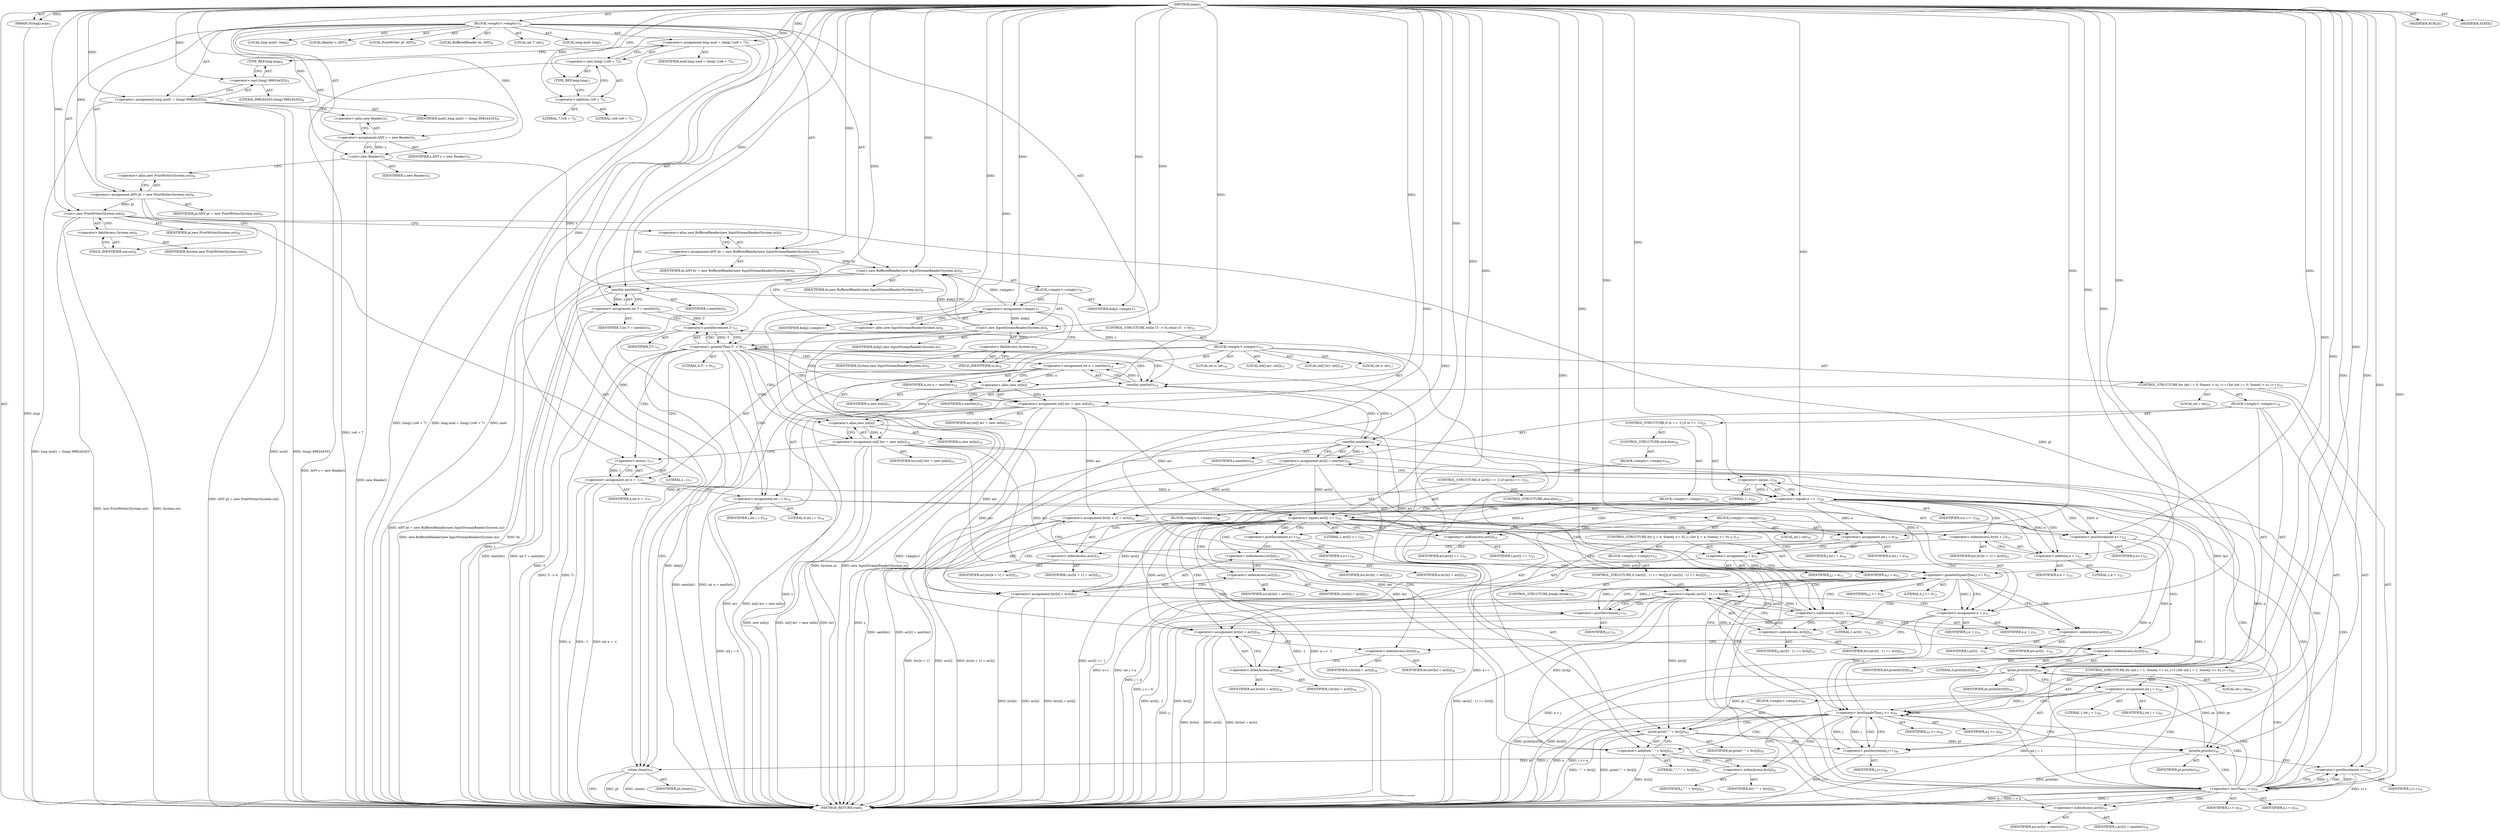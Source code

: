 digraph "main" {  
"23" [label = <(METHOD,main)<SUB>1</SUB>> ]
"24" [label = <(PARAM,String[] args)<SUB>1</SUB>> ]
"25" [label = <(BLOCK,&lt;empty&gt;,&lt;empty&gt;)<SUB>2</SUB>> ]
"26" [label = <(LOCAL,long mod: long)<SUB>3</SUB>> ]
"27" [label = <(&lt;operator&gt;.assignment,long mod = (long) (1e9 + 7))<SUB>3</SUB>> ]
"28" [label = <(IDENTIFIER,mod,long mod = (long) (1e9 + 7))<SUB>3</SUB>> ]
"29" [label = <(&lt;operator&gt;.cast,(long) (1e9 + 7))<SUB>3</SUB>> ]
"30" [label = <(TYPE_REF,long,long)<SUB>3</SUB>> ]
"31" [label = <(&lt;operator&gt;.addition,1e9 + 7)<SUB>3</SUB>> ]
"32" [label = <(LITERAL,1e9,1e9 + 7)<SUB>3</SUB>> ]
"33" [label = <(LITERAL,7,1e9 + 7)<SUB>3</SUB>> ]
"34" [label = <(LOCAL,long mod1: long)<SUB>4</SUB>> ]
"35" [label = <(&lt;operator&gt;.assignment,long mod1 = (long) 998244353)<SUB>4</SUB>> ]
"36" [label = <(IDENTIFIER,mod1,long mod1 = (long) 998244353)<SUB>4</SUB>> ]
"37" [label = <(&lt;operator&gt;.cast,(long) 998244353)<SUB>4</SUB>> ]
"38" [label = <(TYPE_REF,long,long)<SUB>4</SUB>> ]
"39" [label = <(LITERAL,998244353,(long) 998244353)<SUB>4</SUB>> ]
"4" [label = <(LOCAL,Reader s: ANY)<SUB>5</SUB>> ]
"40" [label = <(&lt;operator&gt;.assignment,ANY s = new Reader())<SUB>5</SUB>> ]
"41" [label = <(IDENTIFIER,s,ANY s = new Reader())<SUB>5</SUB>> ]
"42" [label = <(&lt;operator&gt;.alloc,new Reader())<SUB>5</SUB>> ]
"43" [label = <(&lt;init&gt;,new Reader())<SUB>5</SUB>> ]
"3" [label = <(IDENTIFIER,s,new Reader())<SUB>5</SUB>> ]
"6" [label = <(LOCAL,PrintWriter pt: ANY)<SUB>6</SUB>> ]
"44" [label = <(&lt;operator&gt;.assignment,ANY pt = new PrintWriter(System.out))<SUB>6</SUB>> ]
"45" [label = <(IDENTIFIER,pt,ANY pt = new PrintWriter(System.out))<SUB>6</SUB>> ]
"46" [label = <(&lt;operator&gt;.alloc,new PrintWriter(System.out))<SUB>6</SUB>> ]
"47" [label = <(&lt;init&gt;,new PrintWriter(System.out))<SUB>6</SUB>> ]
"5" [label = <(IDENTIFIER,pt,new PrintWriter(System.out))<SUB>6</SUB>> ]
"48" [label = <(&lt;operator&gt;.fieldAccess,System.out)<SUB>6</SUB>> ]
"49" [label = <(IDENTIFIER,System,new PrintWriter(System.out))<SUB>6</SUB>> ]
"50" [label = <(FIELD_IDENTIFIER,out,out)<SUB>6</SUB>> ]
"8" [label = <(LOCAL,BufferedReader br: ANY)<SUB>8</SUB>> ]
"51" [label = <(&lt;operator&gt;.assignment,ANY br = new BufferedReader(new InputStreamReader(System.in)))<SUB>8</SUB>> ]
"52" [label = <(IDENTIFIER,br,ANY br = new BufferedReader(new InputStreamReader(System.in)))<SUB>8</SUB>> ]
"53" [label = <(&lt;operator&gt;.alloc,new BufferedReader(new InputStreamReader(System.in)))<SUB>8</SUB>> ]
"54" [label = <(&lt;init&gt;,new BufferedReader(new InputStreamReader(System.in)))<SUB>8</SUB>> ]
"7" [label = <(IDENTIFIER,br,new BufferedReader(new InputStreamReader(System.in)))<SUB>8</SUB>> ]
"55" [label = <(BLOCK,&lt;empty&gt;,&lt;empty&gt;)<SUB>8</SUB>> ]
"56" [label = <(&lt;operator&gt;.assignment,&lt;empty&gt;)> ]
"57" [label = <(IDENTIFIER,$obj2,&lt;empty&gt;)> ]
"58" [label = <(&lt;operator&gt;.alloc,new InputStreamReader(System.in))<SUB>8</SUB>> ]
"59" [label = <(&lt;init&gt;,new InputStreamReader(System.in))<SUB>8</SUB>> ]
"60" [label = <(IDENTIFIER,$obj2,new InputStreamReader(System.in))> ]
"61" [label = <(&lt;operator&gt;.fieldAccess,System.in)<SUB>8</SUB>> ]
"62" [label = <(IDENTIFIER,System,new InputStreamReader(System.in))<SUB>8</SUB>> ]
"63" [label = <(FIELD_IDENTIFIER,in,in)<SUB>8</SUB>> ]
"64" [label = <(IDENTIFIER,$obj2,&lt;empty&gt;)> ]
"65" [label = <(LOCAL,int T: int)<SUB>9</SUB>> ]
"66" [label = <(&lt;operator&gt;.assignment,int T = nextInt())<SUB>9</SUB>> ]
"67" [label = <(IDENTIFIER,T,int T = nextInt())<SUB>9</SUB>> ]
"68" [label = <(nextInt,nextInt())<SUB>9</SUB>> ]
"69" [label = <(IDENTIFIER,s,nextInt())<SUB>9</SUB>> ]
"70" [label = <(CONTROL_STRUCTURE,while (T-- &gt; 0),while (T-- &gt; 0))<SUB>12</SUB>> ]
"71" [label = <(&lt;operator&gt;.greaterThan,T-- &gt; 0)<SUB>12</SUB>> ]
"72" [label = <(&lt;operator&gt;.postDecrement,T--)<SUB>12</SUB>> ]
"73" [label = <(IDENTIFIER,T,T--)<SUB>12</SUB>> ]
"74" [label = <(LITERAL,0,T-- &gt; 0)<SUB>12</SUB>> ]
"75" [label = <(BLOCK,&lt;empty&gt;,&lt;empty&gt;)<SUB>13</SUB>> ]
"76" [label = <(LOCAL,int n: int)<SUB>14</SUB>> ]
"77" [label = <(&lt;operator&gt;.assignment,int n = nextInt())<SUB>14</SUB>> ]
"78" [label = <(IDENTIFIER,n,int n = nextInt())<SUB>14</SUB>> ]
"79" [label = <(nextInt,nextInt())<SUB>14</SUB>> ]
"80" [label = <(IDENTIFIER,s,nextInt())<SUB>14</SUB>> ]
"81" [label = <(LOCAL,int[] arr: int[])<SUB>15</SUB>> ]
"82" [label = <(&lt;operator&gt;.assignment,int[] arr = new int[n])<SUB>15</SUB>> ]
"83" [label = <(IDENTIFIER,arr,int[] arr = new int[n])<SUB>15</SUB>> ]
"84" [label = <(&lt;operator&gt;.alloc,new int[n])> ]
"85" [label = <(IDENTIFIER,n,new int[n])<SUB>15</SUB>> ]
"86" [label = <(LOCAL,int[] brr: int[])<SUB>16</SUB>> ]
"87" [label = <(&lt;operator&gt;.assignment,int[] brr = new int[n])<SUB>16</SUB>> ]
"88" [label = <(IDENTIFIER,brr,int[] brr = new int[n])<SUB>16</SUB>> ]
"89" [label = <(&lt;operator&gt;.alloc,new int[n])> ]
"90" [label = <(IDENTIFIER,n,new int[n])<SUB>16</SUB>> ]
"91" [label = <(LOCAL,int e: int)<SUB>17</SUB>> ]
"92" [label = <(&lt;operator&gt;.assignment,int e = -1)<SUB>17</SUB>> ]
"93" [label = <(IDENTIFIER,e,int e = -1)<SUB>17</SUB>> ]
"94" [label = <(&lt;operator&gt;.minus,-1)<SUB>17</SUB>> ]
"95" [label = <(LITERAL,1,-1)<SUB>17</SUB>> ]
"96" [label = <(CONTROL_STRUCTURE,for (int i = 0; Some(i &lt; n); i++),for (int i = 0; Some(i &lt; n); i++))<SUB>18</SUB>> ]
"97" [label = <(LOCAL,int i: int)<SUB>18</SUB>> ]
"98" [label = <(&lt;operator&gt;.assignment,int i = 0)<SUB>18</SUB>> ]
"99" [label = <(IDENTIFIER,i,int i = 0)<SUB>18</SUB>> ]
"100" [label = <(LITERAL,0,int i = 0)<SUB>18</SUB>> ]
"101" [label = <(&lt;operator&gt;.lessThan,i &lt; n)<SUB>18</SUB>> ]
"102" [label = <(IDENTIFIER,i,i &lt; n)<SUB>18</SUB>> ]
"103" [label = <(IDENTIFIER,n,i &lt; n)<SUB>18</SUB>> ]
"104" [label = <(&lt;operator&gt;.postIncrement,i++)<SUB>18</SUB>> ]
"105" [label = <(IDENTIFIER,i,i++)<SUB>18</SUB>> ]
"106" [label = <(BLOCK,&lt;empty&gt;,&lt;empty&gt;)<SUB>18</SUB>> ]
"107" [label = <(&lt;operator&gt;.assignment,arr[i] = nextInt())<SUB>19</SUB>> ]
"108" [label = <(&lt;operator&gt;.indexAccess,arr[i])<SUB>19</SUB>> ]
"109" [label = <(IDENTIFIER,arr,arr[i] = nextInt())<SUB>19</SUB>> ]
"110" [label = <(IDENTIFIER,i,arr[i] = nextInt())<SUB>19</SUB>> ]
"111" [label = <(nextInt,nextInt())<SUB>19</SUB>> ]
"112" [label = <(IDENTIFIER,s,nextInt())<SUB>19</SUB>> ]
"113" [label = <(CONTROL_STRUCTURE,if (e == -1),if (e == -1))<SUB>20</SUB>> ]
"114" [label = <(&lt;operator&gt;.equals,e == -1)<SUB>20</SUB>> ]
"115" [label = <(IDENTIFIER,e,e == -1)<SUB>20</SUB>> ]
"116" [label = <(&lt;operator&gt;.minus,-1)<SUB>20</SUB>> ]
"117" [label = <(LITERAL,1,-1)<SUB>20</SUB>> ]
"118" [label = <(BLOCK,&lt;empty&gt;,&lt;empty&gt;)<SUB>20</SUB>> ]
"119" [label = <(&lt;operator&gt;.assignment,brr[e + 1] = arr[i])<SUB>21</SUB>> ]
"120" [label = <(&lt;operator&gt;.indexAccess,brr[e + 1])<SUB>21</SUB>> ]
"121" [label = <(IDENTIFIER,brr,brr[e + 1] = arr[i])<SUB>21</SUB>> ]
"122" [label = <(&lt;operator&gt;.addition,e + 1)<SUB>21</SUB>> ]
"123" [label = <(IDENTIFIER,e,e + 1)<SUB>21</SUB>> ]
"124" [label = <(LITERAL,1,e + 1)<SUB>21</SUB>> ]
"125" [label = <(&lt;operator&gt;.indexAccess,arr[i])<SUB>21</SUB>> ]
"126" [label = <(IDENTIFIER,arr,brr[e + 1] = arr[i])<SUB>21</SUB>> ]
"127" [label = <(IDENTIFIER,i,brr[e + 1] = arr[i])<SUB>21</SUB>> ]
"128" [label = <(&lt;operator&gt;.postIncrement,e++)<SUB>22</SUB>> ]
"129" [label = <(IDENTIFIER,e,e++)<SUB>22</SUB>> ]
"130" [label = <(CONTROL_STRUCTURE,else,else)<SUB>24</SUB>> ]
"131" [label = <(BLOCK,&lt;empty&gt;,&lt;empty&gt;)<SUB>24</SUB>> ]
"132" [label = <(CONTROL_STRUCTURE,if (arr[i] == 1),if (arr[i] == 1))<SUB>25</SUB>> ]
"133" [label = <(&lt;operator&gt;.equals,arr[i] == 1)<SUB>25</SUB>> ]
"134" [label = <(&lt;operator&gt;.indexAccess,arr[i])<SUB>25</SUB>> ]
"135" [label = <(IDENTIFIER,arr,arr[i] == 1)<SUB>25</SUB>> ]
"136" [label = <(IDENTIFIER,i,arr[i] == 1)<SUB>25</SUB>> ]
"137" [label = <(LITERAL,1,arr[i] == 1)<SUB>25</SUB>> ]
"138" [label = <(BLOCK,&lt;empty&gt;,&lt;empty&gt;)<SUB>25</SUB>> ]
"139" [label = <(&lt;operator&gt;.postIncrement,e++)<SUB>26</SUB>> ]
"140" [label = <(IDENTIFIER,e,e++)<SUB>26</SUB>> ]
"141" [label = <(&lt;operator&gt;.assignment,brr[e] = arr[i])<SUB>27</SUB>> ]
"142" [label = <(&lt;operator&gt;.indexAccess,brr[e])<SUB>27</SUB>> ]
"143" [label = <(IDENTIFIER,brr,brr[e] = arr[i])<SUB>27</SUB>> ]
"144" [label = <(IDENTIFIER,e,brr[e] = arr[i])<SUB>27</SUB>> ]
"145" [label = <(&lt;operator&gt;.indexAccess,arr[i])<SUB>27</SUB>> ]
"146" [label = <(IDENTIFIER,arr,brr[e] = arr[i])<SUB>27</SUB>> ]
"147" [label = <(IDENTIFIER,i,brr[e] = arr[i])<SUB>27</SUB>> ]
"148" [label = <(CONTROL_STRUCTURE,else,else)<SUB>29</SUB>> ]
"149" [label = <(BLOCK,&lt;empty&gt;,&lt;empty&gt;)<SUB>29</SUB>> ]
"150" [label = <(LOCAL,int j: int)<SUB>30</SUB>> ]
"151" [label = <(&lt;operator&gt;.assignment,int j = e)<SUB>30</SUB>> ]
"152" [label = <(IDENTIFIER,j,int j = e)<SUB>30</SUB>> ]
"153" [label = <(IDENTIFIER,e,int j = e)<SUB>30</SUB>> ]
"154" [label = <(CONTROL_STRUCTURE,for (j = e; Some(j &gt;= 0); j--),for (j = e; Some(j &gt;= 0); j--))<SUB>31</SUB>> ]
"155" [label = <(&lt;operator&gt;.assignment,j = e)<SUB>31</SUB>> ]
"156" [label = <(IDENTIFIER,j,j = e)<SUB>31</SUB>> ]
"157" [label = <(IDENTIFIER,e,j = e)<SUB>31</SUB>> ]
"158" [label = <(&lt;operator&gt;.greaterEqualsThan,j &gt;= 0)<SUB>31</SUB>> ]
"159" [label = <(IDENTIFIER,j,j &gt;= 0)<SUB>31</SUB>> ]
"160" [label = <(LITERAL,0,j &gt;= 0)<SUB>31</SUB>> ]
"161" [label = <(&lt;operator&gt;.postDecrement,j--)<SUB>31</SUB>> ]
"162" [label = <(IDENTIFIER,j,j--)<SUB>31</SUB>> ]
"163" [label = <(BLOCK,&lt;empty&gt;,&lt;empty&gt;)<SUB>31</SUB>> ]
"164" [label = <(CONTROL_STRUCTURE,if ((arr[i] - 1) == brr[j]),if ((arr[i] - 1) == brr[j]))<SUB>32</SUB>> ]
"165" [label = <(&lt;operator&gt;.equals,(arr[i] - 1) == brr[j])<SUB>32</SUB>> ]
"166" [label = <(&lt;operator&gt;.subtraction,arr[i] - 1)<SUB>32</SUB>> ]
"167" [label = <(&lt;operator&gt;.indexAccess,arr[i])<SUB>32</SUB>> ]
"168" [label = <(IDENTIFIER,arr,arr[i] - 1)<SUB>32</SUB>> ]
"169" [label = <(IDENTIFIER,i,arr[i] - 1)<SUB>32</SUB>> ]
"170" [label = <(LITERAL,1,arr[i] - 1)<SUB>32</SUB>> ]
"171" [label = <(&lt;operator&gt;.indexAccess,brr[j])<SUB>32</SUB>> ]
"172" [label = <(IDENTIFIER,brr,(arr[i] - 1) == brr[j])<SUB>32</SUB>> ]
"173" [label = <(IDENTIFIER,j,(arr[i] - 1) == brr[j])<SUB>32</SUB>> ]
"174" [label = <(CONTROL_STRUCTURE,break;,break;)<SUB>33</SUB>> ]
"175" [label = <(&lt;operator&gt;.assignment,e = j)<SUB>35</SUB>> ]
"176" [label = <(IDENTIFIER,e,e = j)<SUB>35</SUB>> ]
"177" [label = <(IDENTIFIER,j,e = j)<SUB>35</SUB>> ]
"178" [label = <(&lt;operator&gt;.assignment,brr[e] = arr[i])<SUB>36</SUB>> ]
"179" [label = <(&lt;operator&gt;.indexAccess,brr[e])<SUB>36</SUB>> ]
"180" [label = <(IDENTIFIER,brr,brr[e] = arr[i])<SUB>36</SUB>> ]
"181" [label = <(IDENTIFIER,e,brr[e] = arr[i])<SUB>36</SUB>> ]
"182" [label = <(&lt;operator&gt;.indexAccess,arr[i])<SUB>36</SUB>> ]
"183" [label = <(IDENTIFIER,arr,brr[e] = arr[i])<SUB>36</SUB>> ]
"184" [label = <(IDENTIFIER,i,brr[e] = arr[i])<SUB>36</SUB>> ]
"185" [label = <(print,print(brr[0]))<SUB>39</SUB>> ]
"186" [label = <(IDENTIFIER,pt,print(brr[0]))<SUB>39</SUB>> ]
"187" [label = <(&lt;operator&gt;.indexAccess,brr[0])<SUB>39</SUB>> ]
"188" [label = <(IDENTIFIER,brr,print(brr[0]))<SUB>39</SUB>> ]
"189" [label = <(LITERAL,0,print(brr[0]))<SUB>39</SUB>> ]
"190" [label = <(CONTROL_STRUCTURE,for (int j = 1; Some(j &lt;= e); j++),for (int j = 1; Some(j &lt;= e); j++))<SUB>40</SUB>> ]
"191" [label = <(LOCAL,int j: int)<SUB>40</SUB>> ]
"192" [label = <(&lt;operator&gt;.assignment,int j = 1)<SUB>40</SUB>> ]
"193" [label = <(IDENTIFIER,j,int j = 1)<SUB>40</SUB>> ]
"194" [label = <(LITERAL,1,int j = 1)<SUB>40</SUB>> ]
"195" [label = <(&lt;operator&gt;.lessEqualsThan,j &lt;= e)<SUB>40</SUB>> ]
"196" [label = <(IDENTIFIER,j,j &lt;= e)<SUB>40</SUB>> ]
"197" [label = <(IDENTIFIER,e,j &lt;= e)<SUB>40</SUB>> ]
"198" [label = <(&lt;operator&gt;.postIncrement,j++)<SUB>40</SUB>> ]
"199" [label = <(IDENTIFIER,j,j++)<SUB>40</SUB>> ]
"200" [label = <(BLOCK,&lt;empty&gt;,&lt;empty&gt;)<SUB>40</SUB>> ]
"201" [label = <(print,print(&quot;.&quot; + brr[j]))<SUB>41</SUB>> ]
"202" [label = <(IDENTIFIER,pt,print(&quot;.&quot; + brr[j]))<SUB>41</SUB>> ]
"203" [label = <(&lt;operator&gt;.addition,&quot;.&quot; + brr[j])<SUB>41</SUB>> ]
"204" [label = <(LITERAL,&quot;.&quot;,&quot;.&quot; + brr[j])<SUB>41</SUB>> ]
"205" [label = <(&lt;operator&gt;.indexAccess,brr[j])<SUB>41</SUB>> ]
"206" [label = <(IDENTIFIER,brr,&quot;.&quot; + brr[j])<SUB>41</SUB>> ]
"207" [label = <(IDENTIFIER,j,&quot;.&quot; + brr[j])<SUB>41</SUB>> ]
"208" [label = <(println,println())<SUB>43</SUB>> ]
"209" [label = <(IDENTIFIER,pt,println())<SUB>43</SUB>> ]
"210" [label = <(close,close())<SUB>55</SUB>> ]
"211" [label = <(IDENTIFIER,pt,close())<SUB>55</SUB>> ]
"212" [label = <(MODIFIER,PUBLIC)> ]
"213" [label = <(MODIFIER,STATIC)> ]
"214" [label = <(METHOD_RETURN,void)<SUB>1</SUB>> ]
  "23" -> "24"  [ label = "AST: "] 
  "23" -> "25"  [ label = "AST: "] 
  "23" -> "212"  [ label = "AST: "] 
  "23" -> "213"  [ label = "AST: "] 
  "23" -> "214"  [ label = "AST: "] 
  "25" -> "26"  [ label = "AST: "] 
  "25" -> "27"  [ label = "AST: "] 
  "25" -> "34"  [ label = "AST: "] 
  "25" -> "35"  [ label = "AST: "] 
  "25" -> "4"  [ label = "AST: "] 
  "25" -> "40"  [ label = "AST: "] 
  "25" -> "43"  [ label = "AST: "] 
  "25" -> "6"  [ label = "AST: "] 
  "25" -> "44"  [ label = "AST: "] 
  "25" -> "47"  [ label = "AST: "] 
  "25" -> "8"  [ label = "AST: "] 
  "25" -> "51"  [ label = "AST: "] 
  "25" -> "54"  [ label = "AST: "] 
  "25" -> "65"  [ label = "AST: "] 
  "25" -> "66"  [ label = "AST: "] 
  "25" -> "70"  [ label = "AST: "] 
  "25" -> "210"  [ label = "AST: "] 
  "27" -> "28"  [ label = "AST: "] 
  "27" -> "29"  [ label = "AST: "] 
  "29" -> "30"  [ label = "AST: "] 
  "29" -> "31"  [ label = "AST: "] 
  "31" -> "32"  [ label = "AST: "] 
  "31" -> "33"  [ label = "AST: "] 
  "35" -> "36"  [ label = "AST: "] 
  "35" -> "37"  [ label = "AST: "] 
  "37" -> "38"  [ label = "AST: "] 
  "37" -> "39"  [ label = "AST: "] 
  "40" -> "41"  [ label = "AST: "] 
  "40" -> "42"  [ label = "AST: "] 
  "43" -> "3"  [ label = "AST: "] 
  "44" -> "45"  [ label = "AST: "] 
  "44" -> "46"  [ label = "AST: "] 
  "47" -> "5"  [ label = "AST: "] 
  "47" -> "48"  [ label = "AST: "] 
  "48" -> "49"  [ label = "AST: "] 
  "48" -> "50"  [ label = "AST: "] 
  "51" -> "52"  [ label = "AST: "] 
  "51" -> "53"  [ label = "AST: "] 
  "54" -> "7"  [ label = "AST: "] 
  "54" -> "55"  [ label = "AST: "] 
  "55" -> "56"  [ label = "AST: "] 
  "55" -> "59"  [ label = "AST: "] 
  "55" -> "64"  [ label = "AST: "] 
  "56" -> "57"  [ label = "AST: "] 
  "56" -> "58"  [ label = "AST: "] 
  "59" -> "60"  [ label = "AST: "] 
  "59" -> "61"  [ label = "AST: "] 
  "61" -> "62"  [ label = "AST: "] 
  "61" -> "63"  [ label = "AST: "] 
  "66" -> "67"  [ label = "AST: "] 
  "66" -> "68"  [ label = "AST: "] 
  "68" -> "69"  [ label = "AST: "] 
  "70" -> "71"  [ label = "AST: "] 
  "70" -> "75"  [ label = "AST: "] 
  "71" -> "72"  [ label = "AST: "] 
  "71" -> "74"  [ label = "AST: "] 
  "72" -> "73"  [ label = "AST: "] 
  "75" -> "76"  [ label = "AST: "] 
  "75" -> "77"  [ label = "AST: "] 
  "75" -> "81"  [ label = "AST: "] 
  "75" -> "82"  [ label = "AST: "] 
  "75" -> "86"  [ label = "AST: "] 
  "75" -> "87"  [ label = "AST: "] 
  "75" -> "91"  [ label = "AST: "] 
  "75" -> "92"  [ label = "AST: "] 
  "75" -> "96"  [ label = "AST: "] 
  "77" -> "78"  [ label = "AST: "] 
  "77" -> "79"  [ label = "AST: "] 
  "79" -> "80"  [ label = "AST: "] 
  "82" -> "83"  [ label = "AST: "] 
  "82" -> "84"  [ label = "AST: "] 
  "84" -> "85"  [ label = "AST: "] 
  "87" -> "88"  [ label = "AST: "] 
  "87" -> "89"  [ label = "AST: "] 
  "89" -> "90"  [ label = "AST: "] 
  "92" -> "93"  [ label = "AST: "] 
  "92" -> "94"  [ label = "AST: "] 
  "94" -> "95"  [ label = "AST: "] 
  "96" -> "97"  [ label = "AST: "] 
  "96" -> "98"  [ label = "AST: "] 
  "96" -> "101"  [ label = "AST: "] 
  "96" -> "104"  [ label = "AST: "] 
  "96" -> "106"  [ label = "AST: "] 
  "98" -> "99"  [ label = "AST: "] 
  "98" -> "100"  [ label = "AST: "] 
  "101" -> "102"  [ label = "AST: "] 
  "101" -> "103"  [ label = "AST: "] 
  "104" -> "105"  [ label = "AST: "] 
  "106" -> "107"  [ label = "AST: "] 
  "106" -> "113"  [ label = "AST: "] 
  "106" -> "185"  [ label = "AST: "] 
  "106" -> "190"  [ label = "AST: "] 
  "106" -> "208"  [ label = "AST: "] 
  "107" -> "108"  [ label = "AST: "] 
  "107" -> "111"  [ label = "AST: "] 
  "108" -> "109"  [ label = "AST: "] 
  "108" -> "110"  [ label = "AST: "] 
  "111" -> "112"  [ label = "AST: "] 
  "113" -> "114"  [ label = "AST: "] 
  "113" -> "118"  [ label = "AST: "] 
  "113" -> "130"  [ label = "AST: "] 
  "114" -> "115"  [ label = "AST: "] 
  "114" -> "116"  [ label = "AST: "] 
  "116" -> "117"  [ label = "AST: "] 
  "118" -> "119"  [ label = "AST: "] 
  "118" -> "128"  [ label = "AST: "] 
  "119" -> "120"  [ label = "AST: "] 
  "119" -> "125"  [ label = "AST: "] 
  "120" -> "121"  [ label = "AST: "] 
  "120" -> "122"  [ label = "AST: "] 
  "122" -> "123"  [ label = "AST: "] 
  "122" -> "124"  [ label = "AST: "] 
  "125" -> "126"  [ label = "AST: "] 
  "125" -> "127"  [ label = "AST: "] 
  "128" -> "129"  [ label = "AST: "] 
  "130" -> "131"  [ label = "AST: "] 
  "131" -> "132"  [ label = "AST: "] 
  "132" -> "133"  [ label = "AST: "] 
  "132" -> "138"  [ label = "AST: "] 
  "132" -> "148"  [ label = "AST: "] 
  "133" -> "134"  [ label = "AST: "] 
  "133" -> "137"  [ label = "AST: "] 
  "134" -> "135"  [ label = "AST: "] 
  "134" -> "136"  [ label = "AST: "] 
  "138" -> "139"  [ label = "AST: "] 
  "138" -> "141"  [ label = "AST: "] 
  "139" -> "140"  [ label = "AST: "] 
  "141" -> "142"  [ label = "AST: "] 
  "141" -> "145"  [ label = "AST: "] 
  "142" -> "143"  [ label = "AST: "] 
  "142" -> "144"  [ label = "AST: "] 
  "145" -> "146"  [ label = "AST: "] 
  "145" -> "147"  [ label = "AST: "] 
  "148" -> "149"  [ label = "AST: "] 
  "149" -> "150"  [ label = "AST: "] 
  "149" -> "151"  [ label = "AST: "] 
  "149" -> "154"  [ label = "AST: "] 
  "149" -> "175"  [ label = "AST: "] 
  "149" -> "178"  [ label = "AST: "] 
  "151" -> "152"  [ label = "AST: "] 
  "151" -> "153"  [ label = "AST: "] 
  "154" -> "155"  [ label = "AST: "] 
  "154" -> "158"  [ label = "AST: "] 
  "154" -> "161"  [ label = "AST: "] 
  "154" -> "163"  [ label = "AST: "] 
  "155" -> "156"  [ label = "AST: "] 
  "155" -> "157"  [ label = "AST: "] 
  "158" -> "159"  [ label = "AST: "] 
  "158" -> "160"  [ label = "AST: "] 
  "161" -> "162"  [ label = "AST: "] 
  "163" -> "164"  [ label = "AST: "] 
  "164" -> "165"  [ label = "AST: "] 
  "164" -> "174"  [ label = "AST: "] 
  "165" -> "166"  [ label = "AST: "] 
  "165" -> "171"  [ label = "AST: "] 
  "166" -> "167"  [ label = "AST: "] 
  "166" -> "170"  [ label = "AST: "] 
  "167" -> "168"  [ label = "AST: "] 
  "167" -> "169"  [ label = "AST: "] 
  "171" -> "172"  [ label = "AST: "] 
  "171" -> "173"  [ label = "AST: "] 
  "175" -> "176"  [ label = "AST: "] 
  "175" -> "177"  [ label = "AST: "] 
  "178" -> "179"  [ label = "AST: "] 
  "178" -> "182"  [ label = "AST: "] 
  "179" -> "180"  [ label = "AST: "] 
  "179" -> "181"  [ label = "AST: "] 
  "182" -> "183"  [ label = "AST: "] 
  "182" -> "184"  [ label = "AST: "] 
  "185" -> "186"  [ label = "AST: "] 
  "185" -> "187"  [ label = "AST: "] 
  "187" -> "188"  [ label = "AST: "] 
  "187" -> "189"  [ label = "AST: "] 
  "190" -> "191"  [ label = "AST: "] 
  "190" -> "192"  [ label = "AST: "] 
  "190" -> "195"  [ label = "AST: "] 
  "190" -> "198"  [ label = "AST: "] 
  "190" -> "200"  [ label = "AST: "] 
  "192" -> "193"  [ label = "AST: "] 
  "192" -> "194"  [ label = "AST: "] 
  "195" -> "196"  [ label = "AST: "] 
  "195" -> "197"  [ label = "AST: "] 
  "198" -> "199"  [ label = "AST: "] 
  "200" -> "201"  [ label = "AST: "] 
  "201" -> "202"  [ label = "AST: "] 
  "201" -> "203"  [ label = "AST: "] 
  "203" -> "204"  [ label = "AST: "] 
  "203" -> "205"  [ label = "AST: "] 
  "205" -> "206"  [ label = "AST: "] 
  "205" -> "207"  [ label = "AST: "] 
  "208" -> "209"  [ label = "AST: "] 
  "210" -> "211"  [ label = "AST: "] 
  "27" -> "38"  [ label = "CFG: "] 
  "35" -> "42"  [ label = "CFG: "] 
  "40" -> "43"  [ label = "CFG: "] 
  "43" -> "46"  [ label = "CFG: "] 
  "44" -> "50"  [ label = "CFG: "] 
  "47" -> "53"  [ label = "CFG: "] 
  "51" -> "58"  [ label = "CFG: "] 
  "54" -> "68"  [ label = "CFG: "] 
  "66" -> "72"  [ label = "CFG: "] 
  "210" -> "214"  [ label = "CFG: "] 
  "29" -> "27"  [ label = "CFG: "] 
  "37" -> "35"  [ label = "CFG: "] 
  "42" -> "40"  [ label = "CFG: "] 
  "46" -> "44"  [ label = "CFG: "] 
  "48" -> "47"  [ label = "CFG: "] 
  "53" -> "51"  [ label = "CFG: "] 
  "68" -> "66"  [ label = "CFG: "] 
  "71" -> "79"  [ label = "CFG: "] 
  "71" -> "210"  [ label = "CFG: "] 
  "30" -> "31"  [ label = "CFG: "] 
  "31" -> "29"  [ label = "CFG: "] 
  "38" -> "37"  [ label = "CFG: "] 
  "50" -> "48"  [ label = "CFG: "] 
  "56" -> "63"  [ label = "CFG: "] 
  "59" -> "54"  [ label = "CFG: "] 
  "72" -> "71"  [ label = "CFG: "] 
  "77" -> "84"  [ label = "CFG: "] 
  "82" -> "89"  [ label = "CFG: "] 
  "87" -> "94"  [ label = "CFG: "] 
  "92" -> "98"  [ label = "CFG: "] 
  "58" -> "56"  [ label = "CFG: "] 
  "61" -> "59"  [ label = "CFG: "] 
  "79" -> "77"  [ label = "CFG: "] 
  "84" -> "82"  [ label = "CFG: "] 
  "89" -> "87"  [ label = "CFG: "] 
  "94" -> "92"  [ label = "CFG: "] 
  "98" -> "101"  [ label = "CFG: "] 
  "101" -> "72"  [ label = "CFG: "] 
  "101" -> "108"  [ label = "CFG: "] 
  "104" -> "101"  [ label = "CFG: "] 
  "63" -> "61"  [ label = "CFG: "] 
  "107" -> "116"  [ label = "CFG: "] 
  "185" -> "192"  [ label = "CFG: "] 
  "208" -> "104"  [ label = "CFG: "] 
  "108" -> "111"  [ label = "CFG: "] 
  "111" -> "107"  [ label = "CFG: "] 
  "114" -> "122"  [ label = "CFG: "] 
  "114" -> "134"  [ label = "CFG: "] 
  "187" -> "185"  [ label = "CFG: "] 
  "192" -> "195"  [ label = "CFG: "] 
  "195" -> "205"  [ label = "CFG: "] 
  "195" -> "208"  [ label = "CFG: "] 
  "198" -> "195"  [ label = "CFG: "] 
  "116" -> "114"  [ label = "CFG: "] 
  "119" -> "128"  [ label = "CFG: "] 
  "128" -> "187"  [ label = "CFG: "] 
  "201" -> "198"  [ label = "CFG: "] 
  "120" -> "125"  [ label = "CFG: "] 
  "125" -> "119"  [ label = "CFG: "] 
  "203" -> "201"  [ label = "CFG: "] 
  "122" -> "120"  [ label = "CFG: "] 
  "133" -> "139"  [ label = "CFG: "] 
  "133" -> "151"  [ label = "CFG: "] 
  "205" -> "203"  [ label = "CFG: "] 
  "134" -> "133"  [ label = "CFG: "] 
  "139" -> "142"  [ label = "CFG: "] 
  "141" -> "187"  [ label = "CFG: "] 
  "142" -> "145"  [ label = "CFG: "] 
  "145" -> "141"  [ label = "CFG: "] 
  "151" -> "155"  [ label = "CFG: "] 
  "175" -> "179"  [ label = "CFG: "] 
  "178" -> "187"  [ label = "CFG: "] 
  "155" -> "158"  [ label = "CFG: "] 
  "158" -> "167"  [ label = "CFG: "] 
  "158" -> "175"  [ label = "CFG: "] 
  "161" -> "158"  [ label = "CFG: "] 
  "179" -> "182"  [ label = "CFG: "] 
  "182" -> "178"  [ label = "CFG: "] 
  "165" -> "175"  [ label = "CFG: "] 
  "165" -> "161"  [ label = "CFG: "] 
  "166" -> "171"  [ label = "CFG: "] 
  "171" -> "165"  [ label = "CFG: "] 
  "167" -> "166"  [ label = "CFG: "] 
  "23" -> "30"  [ label = "CFG: "] 
  "24" -> "214"  [ label = "DDG: args"] 
  "27" -> "214"  [ label = "DDG: mod"] 
  "29" -> "214"  [ label = "DDG: 1e9 + 7"] 
  "27" -> "214"  [ label = "DDG: (long) (1e9 + 7)"] 
  "27" -> "214"  [ label = "DDG: long mod = (long) (1e9 + 7)"] 
  "35" -> "214"  [ label = "DDG: mod1"] 
  "35" -> "214"  [ label = "DDG: (long) 998244353"] 
  "35" -> "214"  [ label = "DDG: long mod1 = (long) 998244353"] 
  "40" -> "214"  [ label = "DDG: ANY s = new Reader()"] 
  "43" -> "214"  [ label = "DDG: new Reader()"] 
  "44" -> "214"  [ label = "DDG: ANY pt = new PrintWriter(System.out)"] 
  "47" -> "214"  [ label = "DDG: System.out"] 
  "47" -> "214"  [ label = "DDG: new PrintWriter(System.out)"] 
  "51" -> "214"  [ label = "DDG: ANY br = new BufferedReader(new InputStreamReader(System.in))"] 
  "54" -> "214"  [ label = "DDG: br"] 
  "56" -> "214"  [ label = "DDG: &lt;empty&gt;"] 
  "59" -> "214"  [ label = "DDG: $obj2"] 
  "59" -> "214"  [ label = "DDG: System.in"] 
  "59" -> "214"  [ label = "DDG: new InputStreamReader(System.in)"] 
  "54" -> "214"  [ label = "DDG: new BufferedReader(new InputStreamReader(System.in))"] 
  "68" -> "214"  [ label = "DDG: s"] 
  "66" -> "214"  [ label = "DDG: nextInt()"] 
  "66" -> "214"  [ label = "DDG: int T = nextInt()"] 
  "72" -> "214"  [ label = "DDG: T"] 
  "71" -> "214"  [ label = "DDG: T--"] 
  "71" -> "214"  [ label = "DDG: T-- &gt; 0"] 
  "210" -> "214"  [ label = "DDG: pt"] 
  "210" -> "214"  [ label = "DDG: close()"] 
  "79" -> "214"  [ label = "DDG: s"] 
  "77" -> "214"  [ label = "DDG: nextInt()"] 
  "77" -> "214"  [ label = "DDG: int n = nextInt()"] 
  "82" -> "214"  [ label = "DDG: arr"] 
  "82" -> "214"  [ label = "DDG: int[] arr = new int[n]"] 
  "87" -> "214"  [ label = "DDG: brr"] 
  "87" -> "214"  [ label = "DDG: new int[n]"] 
  "87" -> "214"  [ label = "DDG: int[] brr = new int[n]"] 
  "92" -> "214"  [ label = "DDG: e"] 
  "92" -> "214"  [ label = "DDG: -1"] 
  "92" -> "214"  [ label = "DDG: int e = -1"] 
  "98" -> "214"  [ label = "DDG: int i = 0"] 
  "101" -> "214"  [ label = "DDG: i"] 
  "101" -> "214"  [ label = "DDG: n"] 
  "101" -> "214"  [ label = "DDG: i &lt; n"] 
  "111" -> "214"  [ label = "DDG: s"] 
  "107" -> "214"  [ label = "DDG: nextInt()"] 
  "107" -> "214"  [ label = "DDG: arr[i] = nextInt()"] 
  "114" -> "214"  [ label = "DDG: -1"] 
  "114" -> "214"  [ label = "DDG: e == -1"] 
  "133" -> "214"  [ label = "DDG: arr[i] == 1"] 
  "151" -> "214"  [ label = "DDG: int j = e"] 
  "155" -> "214"  [ label = "DDG: j = e"] 
  "158" -> "214"  [ label = "DDG: j &gt;= 0"] 
  "165" -> "214"  [ label = "DDG: arr[i] - 1"] 
  "165" -> "214"  [ label = "DDG: brr[j]"] 
  "165" -> "214"  [ label = "DDG: (arr[i] - 1) == brr[j]"] 
  "161" -> "214"  [ label = "DDG: j--"] 
  "175" -> "214"  [ label = "DDG: e = j"] 
  "178" -> "214"  [ label = "DDG: brr[e]"] 
  "178" -> "214"  [ label = "DDG: arr[i]"] 
  "178" -> "214"  [ label = "DDG: brr[e] = arr[i]"] 
  "139" -> "214"  [ label = "DDG: e++"] 
  "141" -> "214"  [ label = "DDG: brr[e]"] 
  "141" -> "214"  [ label = "DDG: arr[i]"] 
  "141" -> "214"  [ label = "DDG: brr[e] = arr[i]"] 
  "119" -> "214"  [ label = "DDG: brr[e + 1]"] 
  "119" -> "214"  [ label = "DDG: arr[i]"] 
  "119" -> "214"  [ label = "DDG: brr[e + 1] = arr[i]"] 
  "128" -> "214"  [ label = "DDG: e++"] 
  "185" -> "214"  [ label = "DDG: brr[0]"] 
  "185" -> "214"  [ label = "DDG: print(brr[0])"] 
  "192" -> "214"  [ label = "DDG: int j = 1"] 
  "195" -> "214"  [ label = "DDG: j"] 
  "195" -> "214"  [ label = "DDG: e"] 
  "195" -> "214"  [ label = "DDG: j &lt;= e"] 
  "208" -> "214"  [ label = "DDG: println()"] 
  "104" -> "214"  [ label = "DDG: i++"] 
  "203" -> "214"  [ label = "DDG: brr[j]"] 
  "201" -> "214"  [ label = "DDG: &quot;.&quot; + brr[j]"] 
  "201" -> "214"  [ label = "DDG: print(&quot;.&quot; + brr[j])"] 
  "198" -> "214"  [ label = "DDG: j++"] 
  "23" -> "24"  [ label = "DDG: "] 
  "23" -> "27"  [ label = "DDG: "] 
  "23" -> "35"  [ label = "DDG: "] 
  "23" -> "40"  [ label = "DDG: "] 
  "23" -> "44"  [ label = "DDG: "] 
  "23" -> "51"  [ label = "DDG: "] 
  "68" -> "66"  [ label = "DDG: s"] 
  "40" -> "43"  [ label = "DDG: s"] 
  "23" -> "43"  [ label = "DDG: "] 
  "44" -> "47"  [ label = "DDG: pt"] 
  "23" -> "47"  [ label = "DDG: "] 
  "51" -> "54"  [ label = "DDG: br"] 
  "23" -> "54"  [ label = "DDG: "] 
  "56" -> "54"  [ label = "DDG: &lt;empty&gt;"] 
  "59" -> "54"  [ label = "DDG: $obj2"] 
  "47" -> "210"  [ label = "DDG: pt"] 
  "208" -> "210"  [ label = "DDG: pt"] 
  "23" -> "210"  [ label = "DDG: "] 
  "23" -> "29"  [ label = "DDG: "] 
  "23" -> "37"  [ label = "DDG: "] 
  "23" -> "56"  [ label = "DDG: "] 
  "23" -> "64"  [ label = "DDG: "] 
  "43" -> "68"  [ label = "DDG: s"] 
  "23" -> "68"  [ label = "DDG: "] 
  "72" -> "71"  [ label = "DDG: T"] 
  "23" -> "71"  [ label = "DDG: "] 
  "79" -> "77"  [ label = "DDG: s"] 
  "84" -> "82"  [ label = "DDG: n"] 
  "89" -> "87"  [ label = "DDG: n"] 
  "94" -> "92"  [ label = "DDG: 1"] 
  "23" -> "31"  [ label = "DDG: "] 
  "56" -> "59"  [ label = "DDG: $obj2"] 
  "23" -> "59"  [ label = "DDG: "] 
  "66" -> "72"  [ label = "DDG: T"] 
  "23" -> "72"  [ label = "DDG: "] 
  "23" -> "98"  [ label = "DDG: "] 
  "68" -> "79"  [ label = "DDG: s"] 
  "111" -> "79"  [ label = "DDG: s"] 
  "23" -> "79"  [ label = "DDG: "] 
  "77" -> "84"  [ label = "DDG: n"] 
  "23" -> "84"  [ label = "DDG: "] 
  "84" -> "89"  [ label = "DDG: n"] 
  "23" -> "89"  [ label = "DDG: "] 
  "23" -> "94"  [ label = "DDG: "] 
  "98" -> "101"  [ label = "DDG: i"] 
  "104" -> "101"  [ label = "DDG: i"] 
  "23" -> "101"  [ label = "DDG: "] 
  "89" -> "101"  [ label = "DDG: n"] 
  "101" -> "104"  [ label = "DDG: i"] 
  "23" -> "104"  [ label = "DDG: "] 
  "111" -> "107"  [ label = "DDG: s"] 
  "47" -> "185"  [ label = "DDG: pt"] 
  "208" -> "185"  [ label = "DDG: pt"] 
  "23" -> "185"  [ label = "DDG: "] 
  "87" -> "185"  [ label = "DDG: brr"] 
  "23" -> "192"  [ label = "DDG: "] 
  "185" -> "208"  [ label = "DDG: pt"] 
  "201" -> "208"  [ label = "DDG: pt"] 
  "23" -> "208"  [ label = "DDG: "] 
  "79" -> "111"  [ label = "DDG: s"] 
  "23" -> "111"  [ label = "DDG: "] 
  "92" -> "114"  [ label = "DDG: e"] 
  "195" -> "114"  [ label = "DDG: e"] 
  "23" -> "114"  [ label = "DDG: "] 
  "116" -> "114"  [ label = "DDG: 1"] 
  "82" -> "119"  [ label = "DDG: arr"] 
  "107" -> "119"  [ label = "DDG: arr[i]"] 
  "192" -> "195"  [ label = "DDG: j"] 
  "198" -> "195"  [ label = "DDG: j"] 
  "23" -> "195"  [ label = "DDG: "] 
  "175" -> "195"  [ label = "DDG: e"] 
  "139" -> "195"  [ label = "DDG: e"] 
  "128" -> "195"  [ label = "DDG: e"] 
  "195" -> "198"  [ label = "DDG: j"] 
  "23" -> "198"  [ label = "DDG: "] 
  "23" -> "116"  [ label = "DDG: "] 
  "23" -> "128"  [ label = "DDG: "] 
  "114" -> "128"  [ label = "DDG: e"] 
  "185" -> "201"  [ label = "DDG: pt"] 
  "23" -> "201"  [ label = "DDG: "] 
  "87" -> "201"  [ label = "DDG: brr"] 
  "165" -> "201"  [ label = "DDG: brr[j]"] 
  "23" -> "203"  [ label = "DDG: "] 
  "87" -> "203"  [ label = "DDG: brr"] 
  "165" -> "203"  [ label = "DDG: brr[j]"] 
  "114" -> "122"  [ label = "DDG: e"] 
  "23" -> "122"  [ label = "DDG: "] 
  "82" -> "133"  [ label = "DDG: arr"] 
  "107" -> "133"  [ label = "DDG: arr[i]"] 
  "23" -> "133"  [ label = "DDG: "] 
  "82" -> "141"  [ label = "DDG: arr"] 
  "133" -> "141"  [ label = "DDG: arr[i]"] 
  "114" -> "139"  [ label = "DDG: e"] 
  "23" -> "139"  [ label = "DDG: "] 
  "114" -> "151"  [ label = "DDG: e"] 
  "23" -> "151"  [ label = "DDG: "] 
  "158" -> "175"  [ label = "DDG: j"] 
  "23" -> "175"  [ label = "DDG: "] 
  "82" -> "178"  [ label = "DDG: arr"] 
  "133" -> "178"  [ label = "DDG: arr[i]"] 
  "166" -> "178"  [ label = "DDG: arr[i]"] 
  "23" -> "155"  [ label = "DDG: "] 
  "114" -> "155"  [ label = "DDG: e"] 
  "155" -> "158"  [ label = "DDG: j"] 
  "161" -> "158"  [ label = "DDG: j"] 
  "23" -> "158"  [ label = "DDG: "] 
  "158" -> "161"  [ label = "DDG: j"] 
  "23" -> "161"  [ label = "DDG: "] 
  "166" -> "165"  [ label = "DDG: arr[i]"] 
  "166" -> "165"  [ label = "DDG: 1"] 
  "87" -> "165"  [ label = "DDG: brr"] 
  "82" -> "166"  [ label = "DDG: arr"] 
  "133" -> "166"  [ label = "DDG: arr[i]"] 
  "23" -> "166"  [ label = "DDG: "] 
  "71" -> "94"  [ label = "CDG: "] 
  "71" -> "77"  [ label = "CDG: "] 
  "71" -> "98"  [ label = "CDG: "] 
  "71" -> "84"  [ label = "CDG: "] 
  "71" -> "92"  [ label = "CDG: "] 
  "71" -> "87"  [ label = "CDG: "] 
  "71" -> "101"  [ label = "CDG: "] 
  "71" -> "79"  [ label = "CDG: "] 
  "71" -> "89"  [ label = "CDG: "] 
  "71" -> "72"  [ label = "CDG: "] 
  "71" -> "82"  [ label = "CDG: "] 
  "71" -> "71"  [ label = "CDG: "] 
  "101" -> "107"  [ label = "CDG: "] 
  "101" -> "192"  [ label = "CDG: "] 
  "101" -> "114"  [ label = "CDG: "] 
  "101" -> "185"  [ label = "CDG: "] 
  "101" -> "104"  [ label = "CDG: "] 
  "101" -> "208"  [ label = "CDG: "] 
  "101" -> "195"  [ label = "CDG: "] 
  "101" -> "101"  [ label = "CDG: "] 
  "101" -> "187"  [ label = "CDG: "] 
  "101" -> "108"  [ label = "CDG: "] 
  "101" -> "111"  [ label = "CDG: "] 
  "101" -> "116"  [ label = "CDG: "] 
  "114" -> "120"  [ label = "CDG: "] 
  "114" -> "128"  [ label = "CDG: "] 
  "114" -> "119"  [ label = "CDG: "] 
  "114" -> "134"  [ label = "CDG: "] 
  "114" -> "122"  [ label = "CDG: "] 
  "114" -> "125"  [ label = "CDG: "] 
  "114" -> "133"  [ label = "CDG: "] 
  "195" -> "198"  [ label = "CDG: "] 
  "195" -> "195"  [ label = "CDG: "] 
  "195" -> "201"  [ label = "CDG: "] 
  "195" -> "205"  [ label = "CDG: "] 
  "195" -> "203"  [ label = "CDG: "] 
  "133" -> "145"  [ label = "CDG: "] 
  "133" -> "179"  [ label = "CDG: "] 
  "133" -> "178"  [ label = "CDG: "] 
  "133" -> "151"  [ label = "CDG: "] 
  "133" -> "182"  [ label = "CDG: "] 
  "133" -> "155"  [ label = "CDG: "] 
  "133" -> "139"  [ label = "CDG: "] 
  "133" -> "158"  [ label = "CDG: "] 
  "133" -> "141"  [ label = "CDG: "] 
  "133" -> "142"  [ label = "CDG: "] 
  "133" -> "175"  [ label = "CDG: "] 
  "158" -> "167"  [ label = "CDG: "] 
  "158" -> "171"  [ label = "CDG: "] 
  "158" -> "166"  [ label = "CDG: "] 
  "158" -> "165"  [ label = "CDG: "] 
  "165" -> "161"  [ label = "CDG: "] 
  "165" -> "158"  [ label = "CDG: "] 
}
